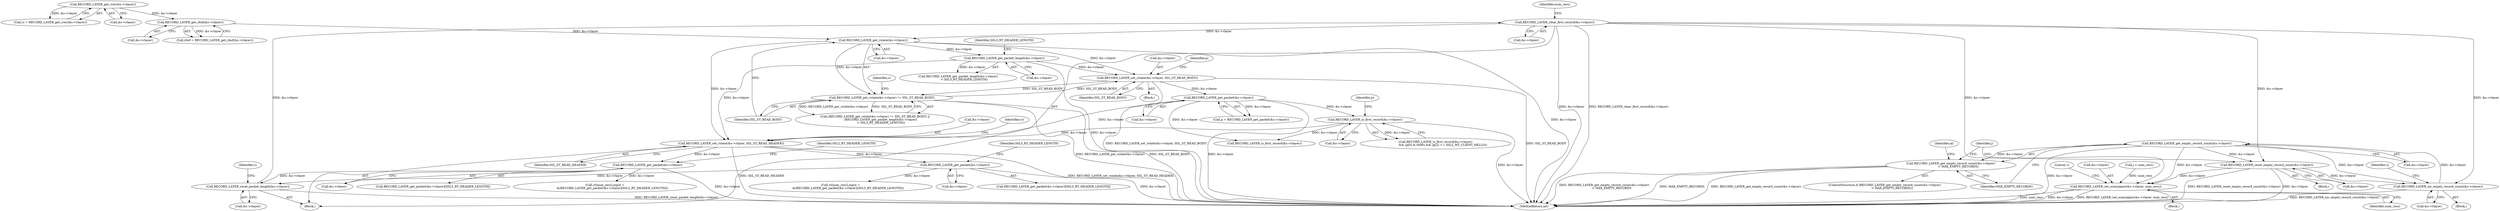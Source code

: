 digraph "0_openssl_4ad93618d26a3ea23d36ad5498ff4f59eff3a4d2_1@pointer" {
"1001160" [label="(Call,RECORD_LAYER_get_empty_record_count(&s->rlayer))"];
"1001153" [label="(Call,RECORD_LAYER_inc_empty_record_count(&s->rlayer))"];
"1001176" [label="(Call,RECORD_LAYER_reset_empty_record_count(&s->rlayer))"];
"1000701" [label="(Call,RECORD_LAYER_clear_first_record(&s->rlayer))"];
"1000696" [label="(Call,RECORD_LAYER_reset_packet_length(&s->rlayer))"];
"1000643" [label="(Call,RECORD_LAYER_get_packet(&s->rlayer))"];
"1000604" [label="(Call,RECORD_LAYER_set_rstate(&s->rlayer, SSL_ST_READ_HEADER))"];
"1000200" [label="(Call,RECORD_LAYER_get_rstate(&s->rlayer))"];
"1000173" [label="(Call,RECORD_LAYER_get_rbuf(&s->rlayer))"];
"1000166" [label="(Call,RECORD_LAYER_get_rrec(&s->rlayer))"];
"1000253" [label="(Call,RECORD_LAYER_is_first_record(&s->rlayer))"];
"1000242" [label="(Call,RECORD_LAYER_get_packet(&s->rlayer))"];
"1000234" [label="(Call,RECORD_LAYER_set_rstate(&s->rlayer, SSL_ST_READ_BODY))"];
"1000207" [label="(Call,RECORD_LAYER_get_packet_length(&s->rlayer))"];
"1000199" [label="(Call,RECORD_LAYER_get_rstate(&s->rlayer) != SSL_ST_READ_BODY)"];
"1000627" [label="(Call,RECORD_LAYER_get_packet(&s->rlayer))"];
"1001160" [label="(Call,RECORD_LAYER_get_empty_record_count(&s->rlayer))"];
"1001159" [label="(Call,RECORD_LAYER_get_empty_record_count(&s->rlayer)\n                > MAX_EMPTY_RECORDS)"];
"1001181" [label="(Call,RECORD_LAYER_set_numrpipes(&s->rlayer, num_recs))"];
"1000605" [label="(Call,&s->rlayer)"];
"1000173" [label="(Call,RECORD_LAYER_get_rbuf(&s->rlayer))"];
"1000241" [label="(Identifier,p)"];
"1000254" [label="(Call,&s->rlayer)"];
"1001152" [label="(Block,)"];
"1000696" [label="(Call,RECORD_LAYER_reset_packet_length(&s->rlayer))"];
"1000455" [label="(Call,RECORD_LAYER_is_first_record(&s->rlayer))"];
"1000239" [label="(Identifier,SSL_ST_READ_BODY)"];
"1001165" [label="(Identifier,MAX_EMPTY_RECORDS)"];
"1001175" [label="(Block,)"];
"1000626" [label="(Call,RECORD_LAYER_get_packet(&s->rlayer)[SSL2_RT_HEADER_LENGTH])"];
"1000200" [label="(Call,RECORD_LAYER_get_rstate(&s->rlayer))"];
"1001080" [label="(Identifier,j)"];
"1000627" [label="(Call,RECORD_LAYER_get_packet(&s->rlayer))"];
"1000252" [label="(Call,RECORD_LAYER_is_first_record(&s->rlayer)\n                && (p[0] & 0x80) && (p[2] == SSL2_MT_CLIENT_HELLO))"];
"1000210" [label="(Identifier,s)"];
"1001188" [label="(Literal,1)"];
"1000648" [label="(Identifier,SSL3_RT_HEADER_LENGTH)"];
"1001153" [label="(Call,RECORD_LAYER_inc_empty_record_count(&s->rlayer))"];
"1001176" [label="(Call,RECORD_LAYER_reset_empty_record_count(&s->rlayer))"];
"1000642" [label="(Call,RECORD_LAYER_get_packet(&s->rlayer)[SSL3_RT_HEADER_LENGTH])"];
"1000708" [label="(Identifier,num_recs)"];
"1000253" [label="(Call,RECORD_LAYER_is_first_record(&s->rlayer))"];
"1000166" [label="(Call,RECORD_LAYER_get_rrec(&s->rlayer))"];
"1000164" [label="(Call,rr = RECORD_LAYER_get_rrec(&s->rlayer))"];
"1000174" [label="(Call,&s->rlayer)"];
"1000212" [label="(Identifier,SSL3_RT_HEADER_LENGTH)"];
"1000632" [label="(Identifier,SSL2_RT_HEADER_LENGTH)"];
"1000198" [label="(Call,(RECORD_LAYER_get_rstate(&s->rlayer) != SSL_ST_READ_BODY) ||\n            (RECORD_LAYER_get_packet_length(&s->rlayer)\n             < SSL3_RT_HEADER_LENGTH))"];
"1000644" [label="(Call,&s->rlayer)"];
"1000261" [label="(Identifier,p)"];
"1001197" [label="(MethodReturn,int)"];
"1001177" [label="(Call,&s->rlayer)"];
"1000604" [label="(Call,RECORD_LAYER_set_rstate(&s->rlayer, SSL_ST_READ_HEADER))"];
"1001181" [label="(Call,RECORD_LAYER_set_numrpipes(&s->rlayer, num_recs))"];
"1000171" [label="(Call,rbuf = RECORD_LAYER_get_rbuf(&s->rlayer))"];
"1000234" [label="(Call,RECORD_LAYER_set_rstate(&s->rlayer, SSL_ST_READ_BODY))"];
"1000240" [label="(Call,p = RECORD_LAYER_get_packet(&s->rlayer))"];
"1000704" [label="(Identifier,s)"];
"1000609" [label="(Identifier,SSL_ST_READ_HEADER)"];
"1001154" [label="(Call,&s->rlayer)"];
"1000205" [label="(Identifier,SSL_ST_READ_BODY)"];
"1000201" [label="(Call,&s->rlayer)"];
"1000213" [label="(Block,)"];
"1001163" [label="(Identifier,s)"];
"1000614" [label="(Identifier,rr)"];
"1001161" [label="(Call,&s->rlayer)"];
"1000619" [label="(Call,rr[num_recs].input =\n                &(RECORD_LAYER_get_packet(&s->rlayer)[SSL2_RT_HEADER_LENGTH]))"];
"1000235" [label="(Call,&s->rlayer)"];
"1001168" [label="(Identifier,al)"];
"1001158" [label="(ControlStructure,if (RECORD_LAYER_get_empty_record_count(&s->rlayer)\n                > MAX_EMPTY_RECORDS))"];
"1000242" [label="(Call,RECORD_LAYER_get_packet(&s->rlayer))"];
"1000139" [label="(Block,)"];
"1001159" [label="(Call,RECORD_LAYER_get_empty_record_count(&s->rlayer)\n                > MAX_EMPTY_RECORDS)"];
"1000196" [label="(Block,)"];
"1001160" [label="(Call,RECORD_LAYER_get_empty_record_count(&s->rlayer))"];
"1000206" [label="(Call,RECORD_LAYER_get_packet_length(&s->rlayer)\n             < SSL3_RT_HEADER_LENGTH)"];
"1001186" [label="(Identifier,num_recs)"];
"1001182" [label="(Call,&s->rlayer)"];
"1001076" [label="(Call,j < num_recs)"];
"1000635" [label="(Call,rr[num_recs].input =\n                &(RECORD_LAYER_get_packet(&s->rlayer)[SSL3_RT_HEADER_LENGTH]))"];
"1000243" [label="(Call,&s->rlayer)"];
"1000701" [label="(Call,RECORD_LAYER_clear_first_record(&s->rlayer))"];
"1000702" [label="(Call,&s->rlayer)"];
"1000208" [label="(Call,&s->rlayer)"];
"1000643" [label="(Call,RECORD_LAYER_get_packet(&s->rlayer))"];
"1000167" [label="(Call,&s->rlayer)"];
"1000628" [label="(Call,&s->rlayer)"];
"1000697" [label="(Call,&s->rlayer)"];
"1000199" [label="(Call,RECORD_LAYER_get_rstate(&s->rlayer) != SSL_ST_READ_BODY)"];
"1000207" [label="(Call,RECORD_LAYER_get_packet_length(&s->rlayer))"];
"1001160" -> "1001159"  [label="AST: "];
"1001160" -> "1001161"  [label="CFG: "];
"1001161" -> "1001160"  [label="AST: "];
"1001165" -> "1001160"  [label="CFG: "];
"1001160" -> "1001197"  [label="DDG: &s->rlayer"];
"1001160" -> "1001153"  [label="DDG: &s->rlayer"];
"1001160" -> "1001159"  [label="DDG: &s->rlayer"];
"1001153" -> "1001160"  [label="DDG: &s->rlayer"];
"1001160" -> "1001176"  [label="DDG: &s->rlayer"];
"1001160" -> "1001181"  [label="DDG: &s->rlayer"];
"1001153" -> "1001152"  [label="AST: "];
"1001153" -> "1001154"  [label="CFG: "];
"1001154" -> "1001153"  [label="AST: "];
"1001163" -> "1001153"  [label="CFG: "];
"1001153" -> "1001197"  [label="DDG: RECORD_LAYER_inc_empty_record_count(&s->rlayer)"];
"1001176" -> "1001153"  [label="DDG: &s->rlayer"];
"1000701" -> "1001153"  [label="DDG: &s->rlayer"];
"1001176" -> "1001175"  [label="AST: "];
"1001176" -> "1001177"  [label="CFG: "];
"1001177" -> "1001176"  [label="AST: "];
"1001080" -> "1001176"  [label="CFG: "];
"1001176" -> "1001197"  [label="DDG: RECORD_LAYER_reset_empty_record_count(&s->rlayer)"];
"1001176" -> "1001197"  [label="DDG: &s->rlayer"];
"1000701" -> "1001176"  [label="DDG: &s->rlayer"];
"1001176" -> "1001181"  [label="DDG: &s->rlayer"];
"1000701" -> "1000196"  [label="AST: "];
"1000701" -> "1000702"  [label="CFG: "];
"1000702" -> "1000701"  [label="AST: "];
"1000708" -> "1000701"  [label="CFG: "];
"1000701" -> "1001197"  [label="DDG: RECORD_LAYER_clear_first_record(&s->rlayer)"];
"1000701" -> "1001197"  [label="DDG: &s->rlayer"];
"1000701" -> "1000200"  [label="DDG: &s->rlayer"];
"1000696" -> "1000701"  [label="DDG: &s->rlayer"];
"1000701" -> "1001181"  [label="DDG: &s->rlayer"];
"1000696" -> "1000196"  [label="AST: "];
"1000696" -> "1000697"  [label="CFG: "];
"1000697" -> "1000696"  [label="AST: "];
"1000704" -> "1000696"  [label="CFG: "];
"1000696" -> "1001197"  [label="DDG: RECORD_LAYER_reset_packet_length(&s->rlayer)"];
"1000643" -> "1000696"  [label="DDG: &s->rlayer"];
"1000627" -> "1000696"  [label="DDG: &s->rlayer"];
"1000643" -> "1000642"  [label="AST: "];
"1000643" -> "1000644"  [label="CFG: "];
"1000644" -> "1000643"  [label="AST: "];
"1000648" -> "1000643"  [label="CFG: "];
"1000643" -> "1001197"  [label="DDG: &s->rlayer"];
"1000643" -> "1000635"  [label="DDG: &s->rlayer"];
"1000604" -> "1000643"  [label="DDG: &s->rlayer"];
"1000604" -> "1000196"  [label="AST: "];
"1000604" -> "1000609"  [label="CFG: "];
"1000605" -> "1000604"  [label="AST: "];
"1000609" -> "1000604"  [label="AST: "];
"1000614" -> "1000604"  [label="CFG: "];
"1000604" -> "1001197"  [label="DDG: RECORD_LAYER_set_rstate(&s->rlayer, SSL_ST_READ_HEADER)"];
"1000604" -> "1001197"  [label="DDG: SSL_ST_READ_HEADER"];
"1000200" -> "1000604"  [label="DDG: &s->rlayer"];
"1000253" -> "1000604"  [label="DDG: &s->rlayer"];
"1000207" -> "1000604"  [label="DDG: &s->rlayer"];
"1000242" -> "1000604"  [label="DDG: &s->rlayer"];
"1000604" -> "1000627"  [label="DDG: &s->rlayer"];
"1000200" -> "1000199"  [label="AST: "];
"1000200" -> "1000201"  [label="CFG: "];
"1000201" -> "1000200"  [label="AST: "];
"1000205" -> "1000200"  [label="CFG: "];
"1000200" -> "1001197"  [label="DDG: &s->rlayer"];
"1000200" -> "1000199"  [label="DDG: &s->rlayer"];
"1000173" -> "1000200"  [label="DDG: &s->rlayer"];
"1000200" -> "1000207"  [label="DDG: &s->rlayer"];
"1000200" -> "1000234"  [label="DDG: &s->rlayer"];
"1000173" -> "1000171"  [label="AST: "];
"1000173" -> "1000174"  [label="CFG: "];
"1000174" -> "1000173"  [label="AST: "];
"1000171" -> "1000173"  [label="CFG: "];
"1000173" -> "1000171"  [label="DDG: &s->rlayer"];
"1000166" -> "1000173"  [label="DDG: &s->rlayer"];
"1000166" -> "1000164"  [label="AST: "];
"1000166" -> "1000167"  [label="CFG: "];
"1000167" -> "1000166"  [label="AST: "];
"1000164" -> "1000166"  [label="CFG: "];
"1000166" -> "1000164"  [label="DDG: &s->rlayer"];
"1000253" -> "1000252"  [label="AST: "];
"1000253" -> "1000254"  [label="CFG: "];
"1000254" -> "1000253"  [label="AST: "];
"1000261" -> "1000253"  [label="CFG: "];
"1000252" -> "1000253"  [label="CFG: "];
"1000253" -> "1001197"  [label="DDG: &s->rlayer"];
"1000253" -> "1000252"  [label="DDG: &s->rlayer"];
"1000242" -> "1000253"  [label="DDG: &s->rlayer"];
"1000253" -> "1000455"  [label="DDG: &s->rlayer"];
"1000242" -> "1000240"  [label="AST: "];
"1000242" -> "1000243"  [label="CFG: "];
"1000243" -> "1000242"  [label="AST: "];
"1000240" -> "1000242"  [label="CFG: "];
"1000242" -> "1001197"  [label="DDG: &s->rlayer"];
"1000242" -> "1000240"  [label="DDG: &s->rlayer"];
"1000234" -> "1000242"  [label="DDG: &s->rlayer"];
"1000242" -> "1000455"  [label="DDG: &s->rlayer"];
"1000234" -> "1000213"  [label="AST: "];
"1000234" -> "1000239"  [label="CFG: "];
"1000235" -> "1000234"  [label="AST: "];
"1000239" -> "1000234"  [label="AST: "];
"1000241" -> "1000234"  [label="CFG: "];
"1000234" -> "1001197"  [label="DDG: SSL_ST_READ_BODY"];
"1000234" -> "1001197"  [label="DDG: RECORD_LAYER_set_rstate(&s->rlayer, SSL_ST_READ_BODY)"];
"1000234" -> "1000199"  [label="DDG: SSL_ST_READ_BODY"];
"1000207" -> "1000234"  [label="DDG: &s->rlayer"];
"1000199" -> "1000234"  [label="DDG: SSL_ST_READ_BODY"];
"1000207" -> "1000206"  [label="AST: "];
"1000207" -> "1000208"  [label="CFG: "];
"1000208" -> "1000207"  [label="AST: "];
"1000212" -> "1000207"  [label="CFG: "];
"1000207" -> "1001197"  [label="DDG: &s->rlayer"];
"1000207" -> "1000206"  [label="DDG: &s->rlayer"];
"1000199" -> "1000198"  [label="AST: "];
"1000199" -> "1000205"  [label="CFG: "];
"1000205" -> "1000199"  [label="AST: "];
"1000210" -> "1000199"  [label="CFG: "];
"1000198" -> "1000199"  [label="CFG: "];
"1000199" -> "1001197"  [label="DDG: RECORD_LAYER_get_rstate(&s->rlayer)"];
"1000199" -> "1001197"  [label="DDG: SSL_ST_READ_BODY"];
"1000199" -> "1000198"  [label="DDG: RECORD_LAYER_get_rstate(&s->rlayer)"];
"1000199" -> "1000198"  [label="DDG: SSL_ST_READ_BODY"];
"1000627" -> "1000626"  [label="AST: "];
"1000627" -> "1000628"  [label="CFG: "];
"1000628" -> "1000627"  [label="AST: "];
"1000632" -> "1000627"  [label="CFG: "];
"1000627" -> "1001197"  [label="DDG: &s->rlayer"];
"1000627" -> "1000619"  [label="DDG: &s->rlayer"];
"1001159" -> "1001158"  [label="AST: "];
"1001159" -> "1001165"  [label="CFG: "];
"1001165" -> "1001159"  [label="AST: "];
"1001168" -> "1001159"  [label="CFG: "];
"1001080" -> "1001159"  [label="CFG: "];
"1001159" -> "1001197"  [label="DDG: MAX_EMPTY_RECORDS"];
"1001159" -> "1001197"  [label="DDG: RECORD_LAYER_get_empty_record_count(&s->rlayer)"];
"1001159" -> "1001197"  [label="DDG: RECORD_LAYER_get_empty_record_count(&s->rlayer)\n                > MAX_EMPTY_RECORDS"];
"1001181" -> "1000139"  [label="AST: "];
"1001181" -> "1001186"  [label="CFG: "];
"1001182" -> "1001181"  [label="AST: "];
"1001186" -> "1001181"  [label="AST: "];
"1001188" -> "1001181"  [label="CFG: "];
"1001181" -> "1001197"  [label="DDG: num_recs"];
"1001181" -> "1001197"  [label="DDG: &s->rlayer"];
"1001181" -> "1001197"  [label="DDG: RECORD_LAYER_set_numrpipes(&s->rlayer, num_recs)"];
"1001076" -> "1001181"  [label="DDG: num_recs"];
}
